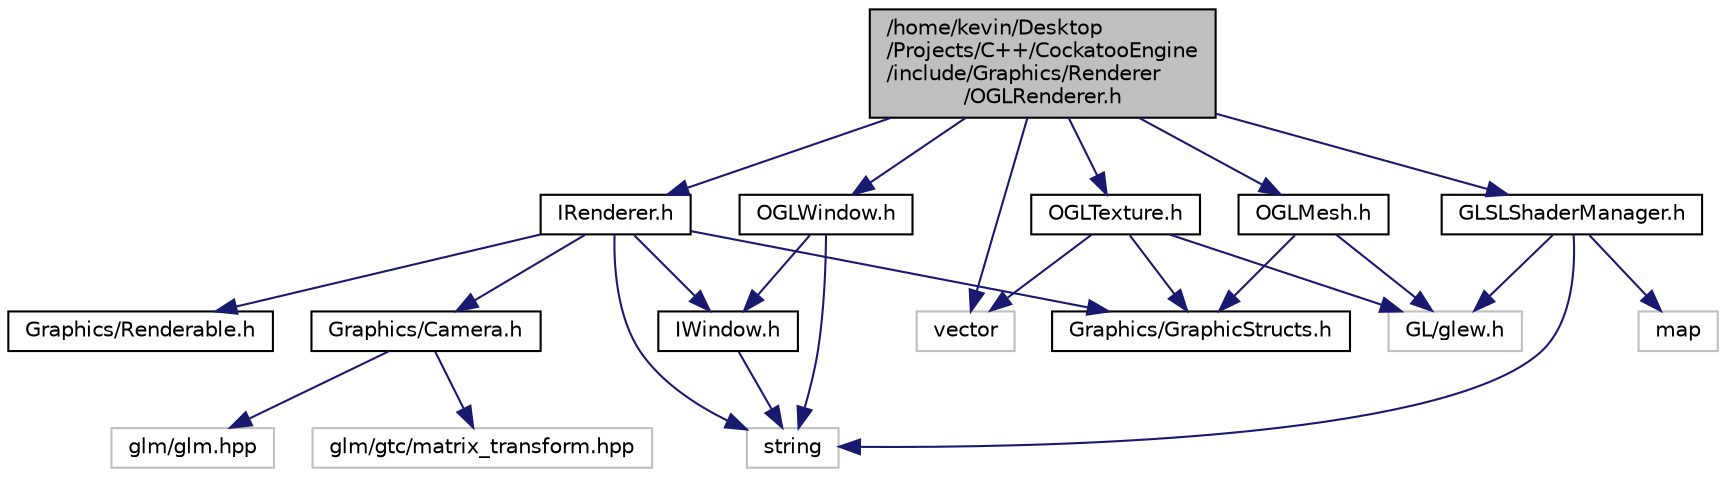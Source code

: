 digraph "/home/kevin/Desktop/Projects/C++/CockatooEngine/include/Graphics/Renderer/OGLRenderer.h"
{
  edge [fontname="Helvetica",fontsize="10",labelfontname="Helvetica",labelfontsize="10"];
  node [fontname="Helvetica",fontsize="10",shape=record];
  Node1 [label="/home/kevin/Desktop\l/Projects/C++/CockatooEngine\l/include/Graphics/Renderer\l/OGLRenderer.h",height=0.2,width=0.4,color="black", fillcolor="grey75", style="filled", fontcolor="black"];
  Node1 -> Node2 [color="midnightblue",fontsize="10",style="solid"];
  Node2 [label="vector",height=0.2,width=0.4,color="grey75", fillcolor="white", style="filled"];
  Node1 -> Node3 [color="midnightblue",fontsize="10",style="solid"];
  Node3 [label="IRenderer.h",height=0.2,width=0.4,color="black", fillcolor="white", style="filled",URL="$IRenderer_8h.html"];
  Node3 -> Node4 [color="midnightblue",fontsize="10",style="solid"];
  Node4 [label="string",height=0.2,width=0.4,color="grey75", fillcolor="white", style="filled"];
  Node3 -> Node5 [color="midnightblue",fontsize="10",style="solid"];
  Node5 [label="IWindow.h",height=0.2,width=0.4,color="black", fillcolor="white", style="filled",URL="$IWindow_8h.html"];
  Node5 -> Node4 [color="midnightblue",fontsize="10",style="solid"];
  Node3 -> Node6 [color="midnightblue",fontsize="10",style="solid"];
  Node6 [label="Graphics/GraphicStructs.h",height=0.2,width=0.4,color="black", fillcolor="white", style="filled",URL="$GraphicStructs_8h.html"];
  Node3 -> Node7 [color="midnightblue",fontsize="10",style="solid"];
  Node7 [label="Graphics/Renderable.h",height=0.2,width=0.4,color="black", fillcolor="white", style="filled",URL="$Renderable_8h.html"];
  Node3 -> Node8 [color="midnightblue",fontsize="10",style="solid"];
  Node8 [label="Graphics/Camera.h",height=0.2,width=0.4,color="black", fillcolor="white", style="filled",URL="$Camera_8h.html"];
  Node8 -> Node9 [color="midnightblue",fontsize="10",style="solid"];
  Node9 [label="glm/glm.hpp",height=0.2,width=0.4,color="grey75", fillcolor="white", style="filled"];
  Node8 -> Node10 [color="midnightblue",fontsize="10",style="solid"];
  Node10 [label="glm/gtc/matrix_transform.hpp",height=0.2,width=0.4,color="grey75", fillcolor="white", style="filled"];
  Node1 -> Node11 [color="midnightblue",fontsize="10",style="solid"];
  Node11 [label="OGLWindow.h",height=0.2,width=0.4,color="black", fillcolor="white", style="filled",URL="$OGLWindow_8h.html"];
  Node11 -> Node4 [color="midnightblue",fontsize="10",style="solid"];
  Node11 -> Node5 [color="midnightblue",fontsize="10",style="solid"];
  Node1 -> Node12 [color="midnightblue",fontsize="10",style="solid"];
  Node12 [label="GLSLShaderManager.h",height=0.2,width=0.4,color="black", fillcolor="white", style="filled",URL="$GLSLShaderManager_8h.html"];
  Node12 -> Node4 [color="midnightblue",fontsize="10",style="solid"];
  Node12 -> Node13 [color="midnightblue",fontsize="10",style="solid"];
  Node13 [label="map",height=0.2,width=0.4,color="grey75", fillcolor="white", style="filled"];
  Node12 -> Node14 [color="midnightblue",fontsize="10",style="solid"];
  Node14 [label="GL/glew.h",height=0.2,width=0.4,color="grey75", fillcolor="white", style="filled"];
  Node1 -> Node15 [color="midnightblue",fontsize="10",style="solid"];
  Node15 [label="OGLMesh.h",height=0.2,width=0.4,color="black", fillcolor="white", style="filled",URL="$OGLMesh_8h.html"];
  Node15 -> Node14 [color="midnightblue",fontsize="10",style="solid"];
  Node15 -> Node6 [color="midnightblue",fontsize="10",style="solid"];
  Node1 -> Node16 [color="midnightblue",fontsize="10",style="solid"];
  Node16 [label="OGLTexture.h",height=0.2,width=0.4,color="black", fillcolor="white", style="filled",URL="$OGLTexture_8h.html"];
  Node16 -> Node14 [color="midnightblue",fontsize="10",style="solid"];
  Node16 -> Node2 [color="midnightblue",fontsize="10",style="solid"];
  Node16 -> Node6 [color="midnightblue",fontsize="10",style="solid"];
}

